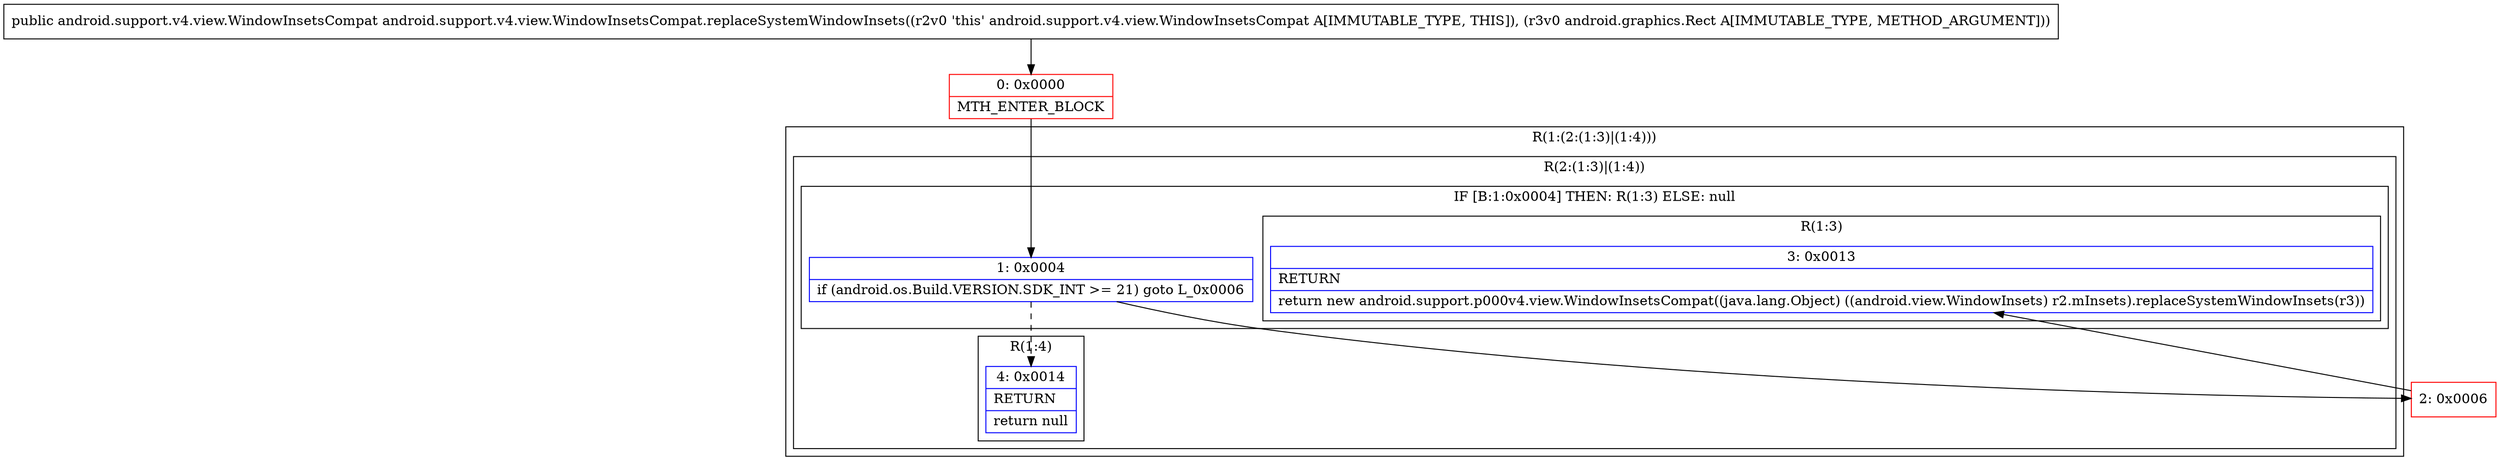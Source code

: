digraph "CFG forandroid.support.v4.view.WindowInsetsCompat.replaceSystemWindowInsets(Landroid\/graphics\/Rect;)Landroid\/support\/v4\/view\/WindowInsetsCompat;" {
subgraph cluster_Region_1791563086 {
label = "R(1:(2:(1:3)|(1:4)))";
node [shape=record,color=blue];
subgraph cluster_Region_1476143376 {
label = "R(2:(1:3)|(1:4))";
node [shape=record,color=blue];
subgraph cluster_IfRegion_1526741027 {
label = "IF [B:1:0x0004] THEN: R(1:3) ELSE: null";
node [shape=record,color=blue];
Node_1 [shape=record,label="{1\:\ 0x0004|if (android.os.Build.VERSION.SDK_INT \>= 21) goto L_0x0006\l}"];
subgraph cluster_Region_915001763 {
label = "R(1:3)";
node [shape=record,color=blue];
Node_3 [shape=record,label="{3\:\ 0x0013|RETURN\l|return new android.support.p000v4.view.WindowInsetsCompat((java.lang.Object) ((android.view.WindowInsets) r2.mInsets).replaceSystemWindowInsets(r3))\l}"];
}
}
subgraph cluster_Region_340312409 {
label = "R(1:4)";
node [shape=record,color=blue];
Node_4 [shape=record,label="{4\:\ 0x0014|RETURN\l|return null\l}"];
}
}
}
Node_0 [shape=record,color=red,label="{0\:\ 0x0000|MTH_ENTER_BLOCK\l}"];
Node_2 [shape=record,color=red,label="{2\:\ 0x0006}"];
MethodNode[shape=record,label="{public android.support.v4.view.WindowInsetsCompat android.support.v4.view.WindowInsetsCompat.replaceSystemWindowInsets((r2v0 'this' android.support.v4.view.WindowInsetsCompat A[IMMUTABLE_TYPE, THIS]), (r3v0 android.graphics.Rect A[IMMUTABLE_TYPE, METHOD_ARGUMENT])) }"];
MethodNode -> Node_0;
Node_1 -> Node_2;
Node_1 -> Node_4[style=dashed];
Node_0 -> Node_1;
Node_2 -> Node_3;
}

